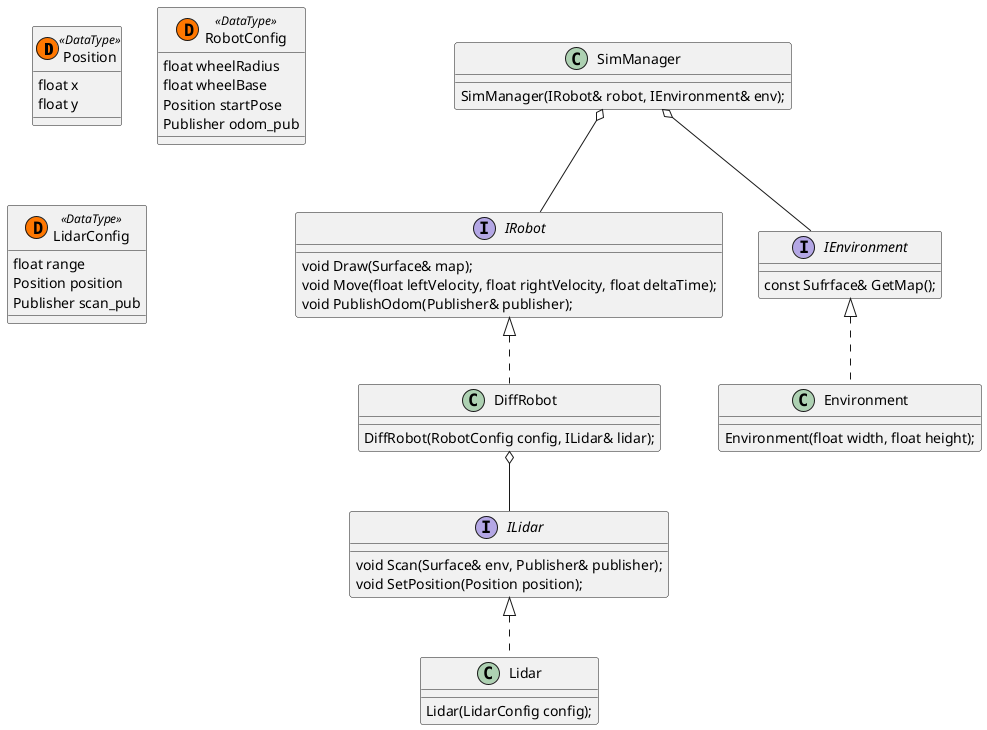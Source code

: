@startuml
!define datatype(x) class x << (D,#FF7700) DataType>>
datatype(Position) {
  float x
  float y
}

!define datatype(x) class x << (D,#FF7700) DataType>>
datatype(RobotConfig) {
    float wheelRadius
    float wheelBase
    Position startPose
    Publisher odom_pub
}

!define datatype(x) class x << (D,#FF7700) DataType>>
datatype(LidarConfig) {
    float range
    Position position
    Publisher scan_pub
}

class SimManager{
    SimManager(IRobot& robot, IEnvironment& env);
}

interface IRobot{
    void Draw(Surface& map);
    void Move(float leftVelocity, float rightVelocity, float deltaTime);
    void PublishOdom(Publisher& publisher);
}

class DiffRobot {
    DiffRobot(RobotConfig config, ILidar& lidar);
}

interface ILidar{
    void Scan(Surface& env, Publisher& publisher);
    void SetPosition(Position position);
}

class Lidar {
    Lidar(LidarConfig config);
}

interface IEnvironment{
    const Sufrface& GetMap();
}

class Environment {
    Environment(float width, float height);
}

SimManager o-- IRobot
SimManager o-- IEnvironment
IEnvironment <|.. Environment
IRobot <|.. DiffRobot
DiffRobot o-- ILidar
ILidar <|.. Lidar



@enduml